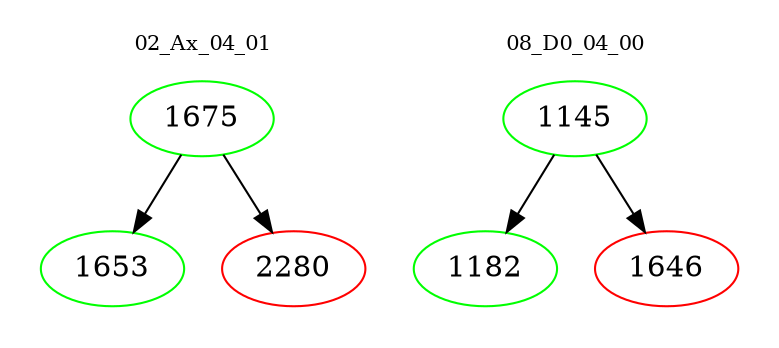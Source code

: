 digraph{
subgraph cluster_0 {
color = white
label = "02_Ax_04_01";
fontsize=10;
T0_1675 [label="1675", color="green"]
T0_1675 -> T0_1653 [color="black"]
T0_1653 [label="1653", color="green"]
T0_1675 -> T0_2280 [color="black"]
T0_2280 [label="2280", color="red"]
}
subgraph cluster_1 {
color = white
label = "08_D0_04_00";
fontsize=10;
T1_1145 [label="1145", color="green"]
T1_1145 -> T1_1182 [color="black"]
T1_1182 [label="1182", color="green"]
T1_1145 -> T1_1646 [color="black"]
T1_1646 [label="1646", color="red"]
}
}
